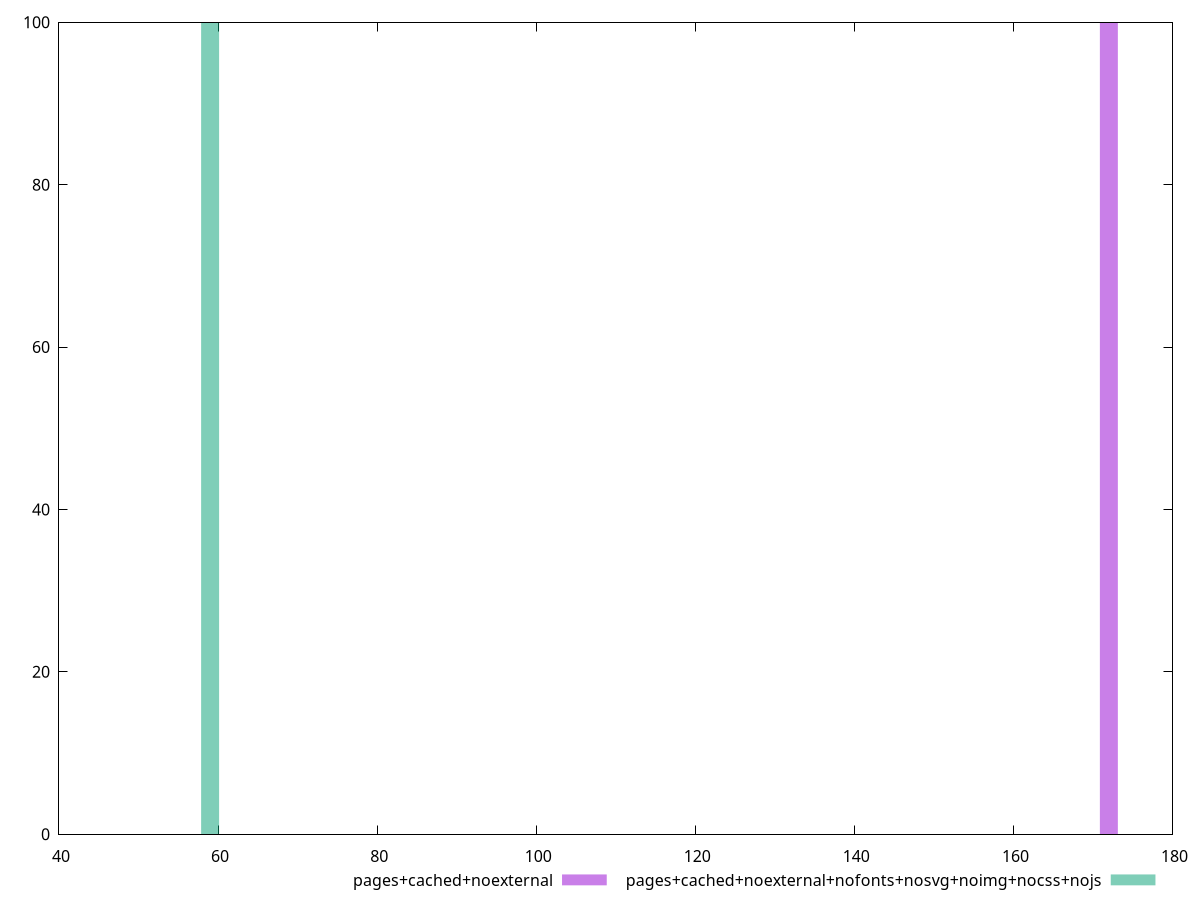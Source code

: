 $_pagesCachedNoexternal <<EOF
172 100
EOF
$_pagesCachedNoexternalNofontsNosvgNoimgNocssNojs <<EOF
59 100
EOF
set key outside below
set terminal pngcairo
set output "report_00006_2020-11-02T20-21-41.718Z/dom-size/dom-size_pages+cached+noexternal_pages+cached+noexternal+nofonts+nosvg+noimg+nocss+nojs+hist.png"
set boxwidth 2.26
set style fill transparent solid 0.5 noborder
set yrange [0:100]
plot $_pagesCachedNoexternal title "pages+cached+noexternal" with boxes ,$_pagesCachedNoexternalNofontsNosvgNoimgNocssNojs title "pages+cached+noexternal+nofonts+nosvg+noimg+nocss+nojs" with boxes ,